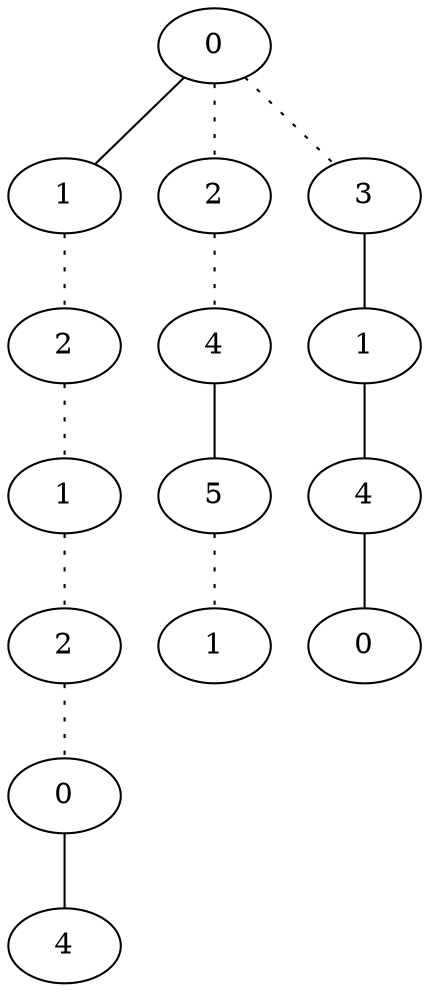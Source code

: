 graph {
a0[label=0];
a1[label=1];
a2[label=2];
a3[label=1];
a4[label=2];
a5[label=0];
a6[label=4];
a7[label=2];
a8[label=4];
a9[label=5];
a10[label=1];
a11[label=3];
a12[label=1];
a13[label=4];
a14[label=0];
a0 -- a1;
a0 -- a7 [style=dotted];
a0 -- a11 [style=dotted];
a1 -- a2 [style=dotted];
a2 -- a3 [style=dotted];
a3 -- a4 [style=dotted];
a4 -- a5 [style=dotted];
a5 -- a6;
a7 -- a8 [style=dotted];
a8 -- a9;
a9 -- a10 [style=dotted];
a11 -- a12;
a12 -- a13;
a13 -- a14;
}
